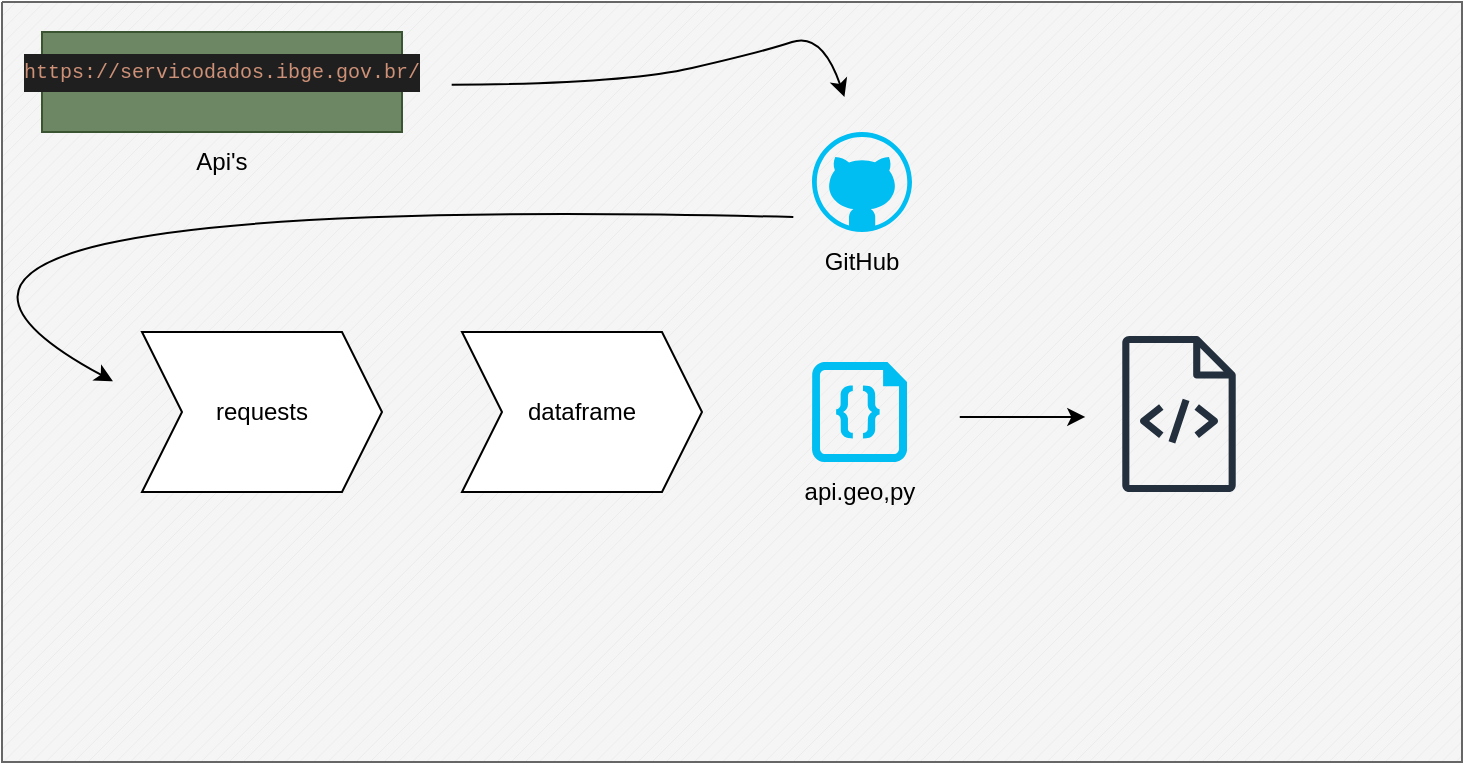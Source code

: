 <mxfile version="24.0.7" type="github">
  <diagram name="Página-1" id="j1RMnM1vQY1yNylEbOyN">
    <mxGraphModel dx="1035" dy="520" grid="1" gridSize="10" guides="1" tooltips="1" connect="1" arrows="1" fold="1" page="1" pageScale="1" pageWidth="827" pageHeight="1169" math="0" shadow="0">
      <root>
        <mxCell id="0" />
        <mxCell id="1" parent="0" />
        <mxCell id="ZpDV4M25BvY-XpZ3iat6-4" value="" style="verticalLabelPosition=bottom;verticalAlign=top;html=1;shape=mxgraph.basic.patternFillRect;fillStyle=diag;step=5;fillStrokeWidth=0.2;fillStrokeColor=#dddddd;fillColor=#f5f5f5;fontColor=#333333;strokeColor=#666666;" vertex="1" parent="1">
          <mxGeometry x="40" y="35" width="730" height="380" as="geometry" />
        </mxCell>
        <mxCell id="ZpDV4M25BvY-XpZ3iat6-5" value="" style="verticalLabelPosition=bottom;verticalAlign=top;html=1;shape=mxgraph.basic.rect;fillColor2=none;strokeWidth=1;size=20;indent=5;fillColor=#6d8764;fontColor=#ffffff;strokeColor=#3A5431;" vertex="1" parent="1">
          <mxGeometry x="60" y="50" width="180" height="50" as="geometry" />
        </mxCell>
        <mxCell id="ZpDV4M25BvY-XpZ3iat6-6" value="Api&#39;s" style="text;html=1;align=center;verticalAlign=middle;whiteSpace=wrap;rounded=0;" vertex="1" parent="1">
          <mxGeometry x="120" y="100" width="60" height="30" as="geometry" />
        </mxCell>
        <mxCell id="ZpDV4M25BvY-XpZ3iat6-7" value="&lt;div style=&quot;color: rgb(204, 204, 204); background-color: rgb(31, 31, 31); font-family: Consolas, &amp;quot;Courier New&amp;quot;, monospace; font-weight: normal; font-size: 10px; line-height: 19px; white-space: pre;&quot;&gt;&lt;div style=&quot;font-size: 10px;&quot;&gt;&lt;span style=&quot;color: rgb(206, 145, 120); font-size: 10px;&quot;&gt;https://servicodados.ibge.gov.br/&lt;/span&gt;&lt;/div&gt;&lt;/div&gt;" style="text;html=1;align=center;verticalAlign=middle;whiteSpace=wrap;rounded=0;fontSize=10;" vertex="1" parent="1">
          <mxGeometry x="50" y="60" width="200" height="20" as="geometry" />
        </mxCell>
        <mxCell id="ZpDV4M25BvY-XpZ3iat6-13" value="" style="verticalLabelPosition=bottom;html=1;verticalAlign=top;align=center;strokeColor=none;fillColor=#00BEF2;shape=mxgraph.azure.github_code;pointerEvents=1;" vertex="1" parent="1">
          <mxGeometry x="445" y="100" width="50" height="50" as="geometry" />
        </mxCell>
        <mxCell id="ZpDV4M25BvY-XpZ3iat6-14" value="GitHub" style="text;html=1;align=center;verticalAlign=middle;whiteSpace=wrap;rounded=0;" vertex="1" parent="1">
          <mxGeometry x="440" y="150" width="60" height="30" as="geometry" />
        </mxCell>
        <mxCell id="ZpDV4M25BvY-XpZ3iat6-15" value="" style="verticalLabelPosition=bottom;html=1;verticalAlign=top;align=center;strokeColor=none;fillColor=#00BEF2;shape=mxgraph.azure.code_file;pointerEvents=1;" vertex="1" parent="1">
          <mxGeometry x="445" y="215" width="47.5" height="50" as="geometry" />
        </mxCell>
        <mxCell id="ZpDV4M25BvY-XpZ3iat6-18" value="api.geo,py" style="text;html=1;align=center;verticalAlign=middle;whiteSpace=wrap;rounded=0;" vertex="1" parent="1">
          <mxGeometry x="438.75" y="265" width="60" height="30" as="geometry" />
        </mxCell>
        <mxCell id="ZpDV4M25BvY-XpZ3iat6-19" value="requests" style="shape=step;perimeter=stepPerimeter;whiteSpace=wrap;html=1;fixedSize=1;" vertex="1" parent="1">
          <mxGeometry x="110" y="200" width="120" height="80" as="geometry" />
        </mxCell>
        <mxCell id="ZpDV4M25BvY-XpZ3iat6-20" value="dataframe" style="shape=step;perimeter=stepPerimeter;whiteSpace=wrap;html=1;fixedSize=1;" vertex="1" parent="1">
          <mxGeometry x="270" y="200" width="120" height="80" as="geometry" />
        </mxCell>
        <mxCell id="ZpDV4M25BvY-XpZ3iat6-21" value="" style="curved=1;endArrow=classic;html=1;rounded=0;exitX=0.542;exitY=0.283;exitDx=0;exitDy=0;exitPerimeter=0;entryX=0.076;entryY=0.499;entryDx=0;entryDy=0;entryPerimeter=0;" edge="1" parent="1" source="ZpDV4M25BvY-XpZ3iat6-4" target="ZpDV4M25BvY-XpZ3iat6-4">
          <mxGeometry width="50" height="50" relative="1" as="geometry">
            <mxPoint x="430" y="200" as="sourcePoint" />
            <mxPoint x="190" y="170" as="targetPoint" />
            <Array as="points">
              <mxPoint x="-80" y="130" />
            </Array>
          </mxGeometry>
        </mxCell>
        <mxCell id="ZpDV4M25BvY-XpZ3iat6-25" value="" style="curved=1;endArrow=classic;html=1;rounded=0;exitX=0.308;exitY=0.109;exitDx=0;exitDy=0;exitPerimeter=0;entryX=0.577;entryY=0.125;entryDx=0;entryDy=0;entryPerimeter=0;" edge="1" parent="1" source="ZpDV4M25BvY-XpZ3iat6-4" target="ZpDV4M25BvY-XpZ3iat6-4">
          <mxGeometry width="50" height="50" relative="1" as="geometry">
            <mxPoint x="360" y="100" as="sourcePoint" />
            <mxPoint x="455" y="84" as="targetPoint" />
            <Array as="points">
              <mxPoint x="350" y="76" />
              <mxPoint x="420" y="60" />
              <mxPoint x="450" y="50" />
            </Array>
          </mxGeometry>
        </mxCell>
        <mxCell id="ZpDV4M25BvY-XpZ3iat6-26" value="" style="sketch=0;outlineConnect=0;fontColor=#232F3E;gradientColor=none;fillColor=#232F3D;strokeColor=none;dashed=0;verticalLabelPosition=bottom;verticalAlign=top;align=center;html=1;fontSize=12;fontStyle=0;aspect=fixed;pointerEvents=1;shape=mxgraph.aws4.source_code;" vertex="1" parent="1">
          <mxGeometry x="600" y="202" width="57" height="78" as="geometry" />
        </mxCell>
        <mxCell id="ZpDV4M25BvY-XpZ3iat6-27" value="" style="endArrow=classic;html=1;rounded=0;entryX=0.742;entryY=0.546;entryDx=0;entryDy=0;entryPerimeter=0;exitX=0.656;exitY=0.546;exitDx=0;exitDy=0;exitPerimeter=0;" edge="1" parent="1" source="ZpDV4M25BvY-XpZ3iat6-4" target="ZpDV4M25BvY-XpZ3iat6-4">
          <mxGeometry width="50" height="50" relative="1" as="geometry">
            <mxPoint x="520" y="252" as="sourcePoint" />
            <mxPoint x="570" y="202" as="targetPoint" />
          </mxGeometry>
        </mxCell>
      </root>
    </mxGraphModel>
  </diagram>
</mxfile>
